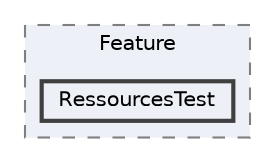 digraph "tests/Feature/RessourcesTest"
{
 // LATEX_PDF_SIZE
  bgcolor="transparent";
  edge [fontname=Helvetica,fontsize=10,labelfontname=Helvetica,labelfontsize=10];
  node [fontname=Helvetica,fontsize=10,shape=box,height=0.2,width=0.4];
  compound=true
  subgraph clusterdir_1057ba24cb36a192ee1f0da6482e35b0 {
    graph [ bgcolor="#edf0f7", pencolor="grey50", label="Feature", fontname=Helvetica,fontsize=10 style="filled,dashed", URL="dir_1057ba24cb36a192ee1f0da6482e35b0.html",tooltip=""]
  dir_a717cbf5c4887a09742d3970b3082182 [label="RessourcesTest", fillcolor="#edf0f7", color="grey25", style="filled,bold", URL="dir_a717cbf5c4887a09742d3970b3082182.html",tooltip=""];
  }
}
